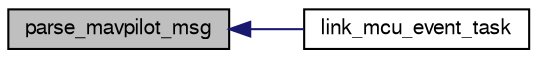 digraph "parse_mavpilot_msg"
{
  edge [fontname="FreeSans",fontsize="10",labelfontname="FreeSans",labelfontsize="10"];
  node [fontname="FreeSans",fontsize="10",shape=record];
  rankdir="LR";
  Node1 [label="parse_mavpilot_msg",height=0.2,width=0.4,color="black", fillcolor="grey75", style="filled", fontcolor="black"];
  Node1 -> Node2 [dir="back",color="midnightblue",fontsize="10",style="solid",fontname="FreeSans"];
  Node2 [label="link_mcu_event_task",height=0.2,width=0.4,color="black", fillcolor="white", style="filled",URL="$link__mcu__usart_8c.html#ac8ca91741aea5e6803a8db35d4c8188e"];
}
